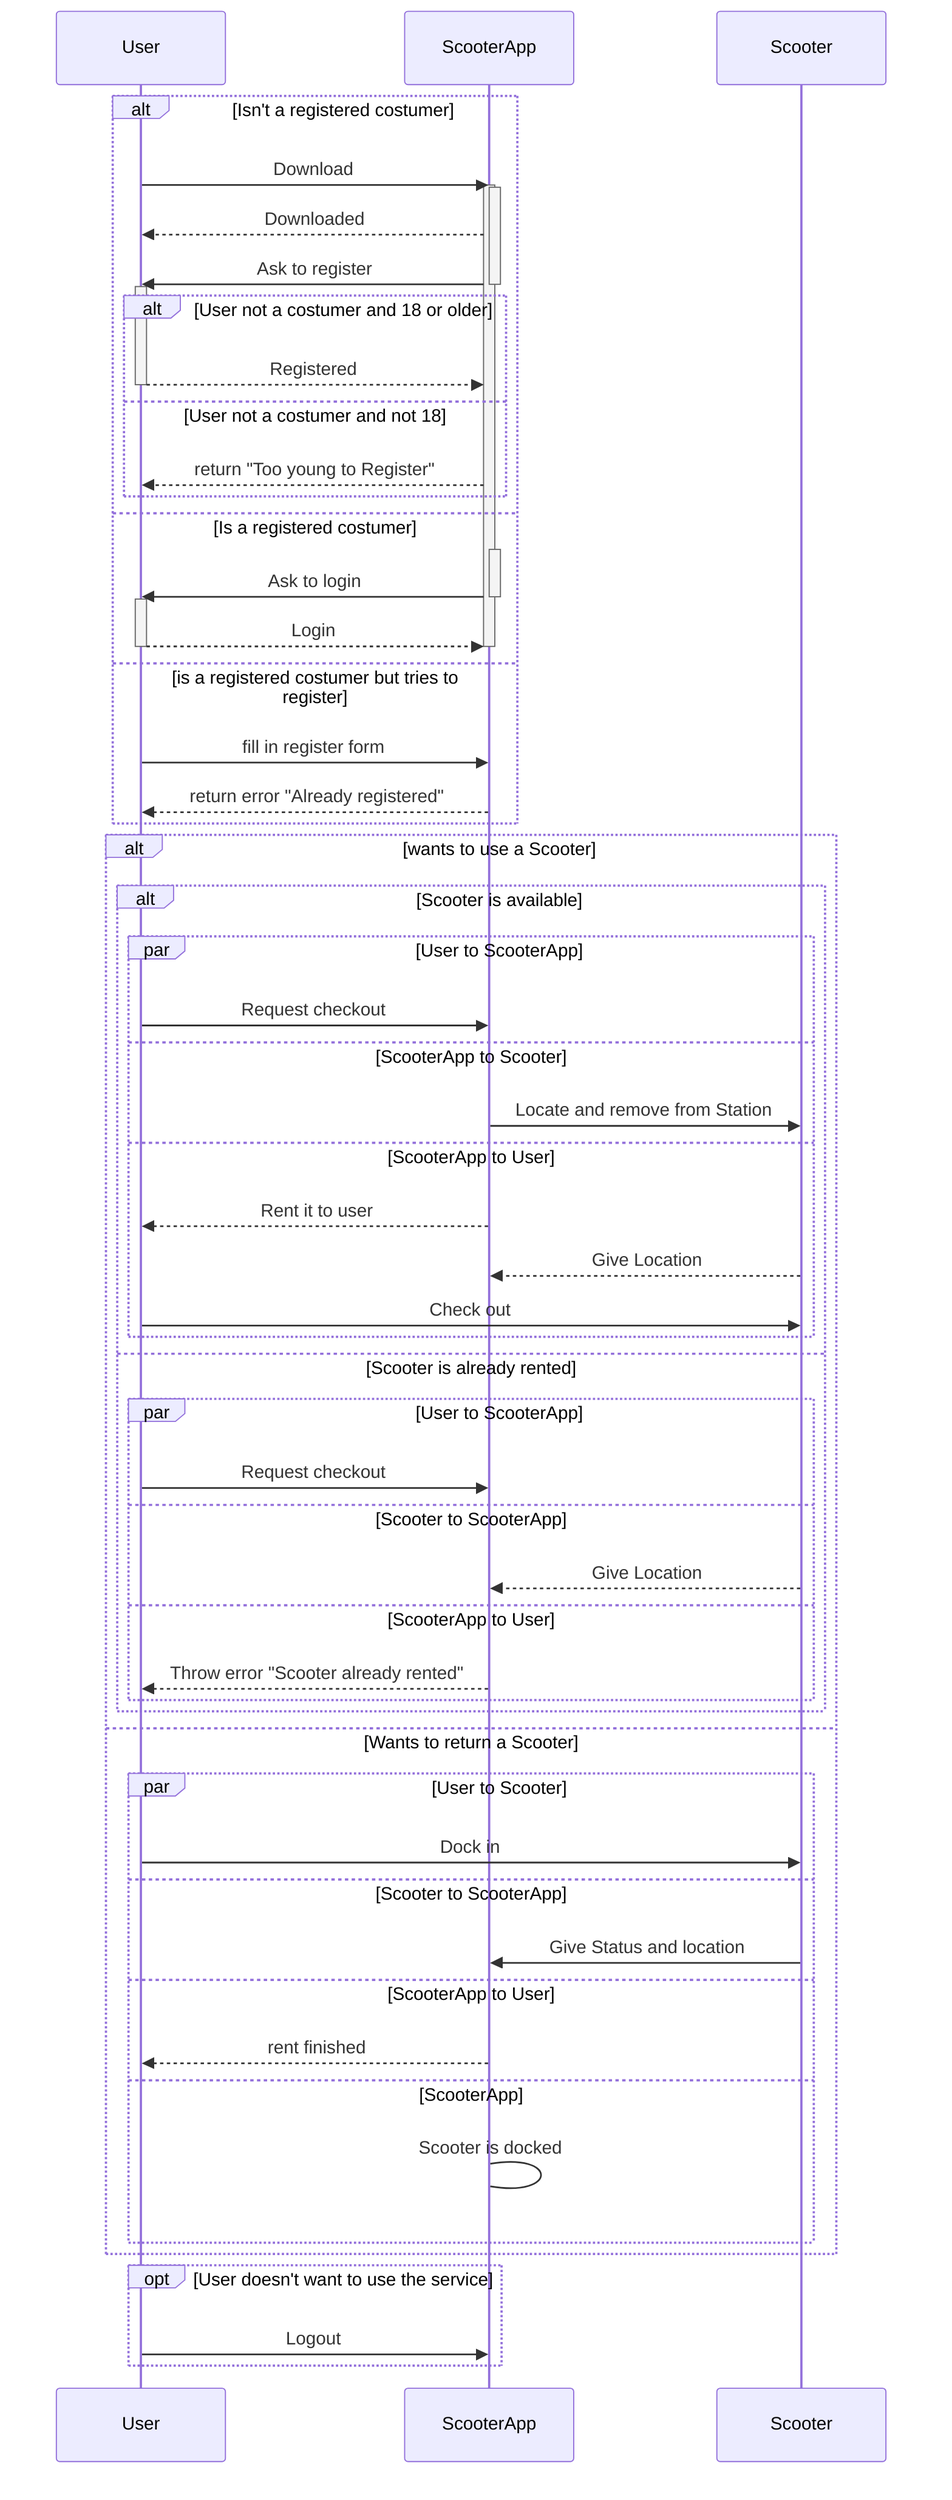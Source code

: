 sequenceDiagram
alt Isn't a registered costumer
User ->> ScooterApp: Download
activate ScooterApp
activate ScooterApp
ScooterApp -->> User: Downloaded
ScooterApp ->> User: Ask to register
deactivate ScooterApp
activate User
alt User not a costumer and 18 or older
User -->> ScooterApp: Registered
deactivate User
else User not a costumer and not 18
ScooterApp -->> User: return "Too young to Register"
end
else Is a registered costumer
activate ScooterApp
ScooterApp ->> User: Ask to login
deactivate ScooterApp
activate User
User -->> ScooterApp: Login
deactivate User
deactivate ScooterApp
else is a registered costumer but tries to register
User->> ScooterApp: fill in register form
ScooterApp -->> User: return error "Already registered"
end

alt wants to use a Scooter
alt Scooter is available
par User to ScooterApp
    User ->> ScooterApp: Request checkout
and ScooterApp to Scooter
    ScooterApp ->> Scooter: Locate and remove from Station
and ScooterApp to User
 ScooterApp -->> User: Rent it to user
Scooter -->> ScooterApp: Give Location 
User ->> Scooter: Check out
end
else Scooter is already rented
par User to ScooterApp
    User ->> ScooterApp: Request checkout
and Scooter to ScooterApp    
Scooter -->> ScooterApp: Give Location 
and ScooterApp to User
ScooterApp -->> User: Throw error "Scooter already rented"
end
end

else Wants to return a Scooter
par User to Scooter
User ->> Scooter: Dock in
and Scooter to ScooterApp
Scooter ->> ScooterApp: Give Status and location
and ScooterApp to User
ScooterApp-->> User: rent finished
and ScooterApp
ScooterApp-> ScooterApp: Scooter is docked
end
end
opt User doesn't want to use the service
User ->> ScooterApp: Logout
end